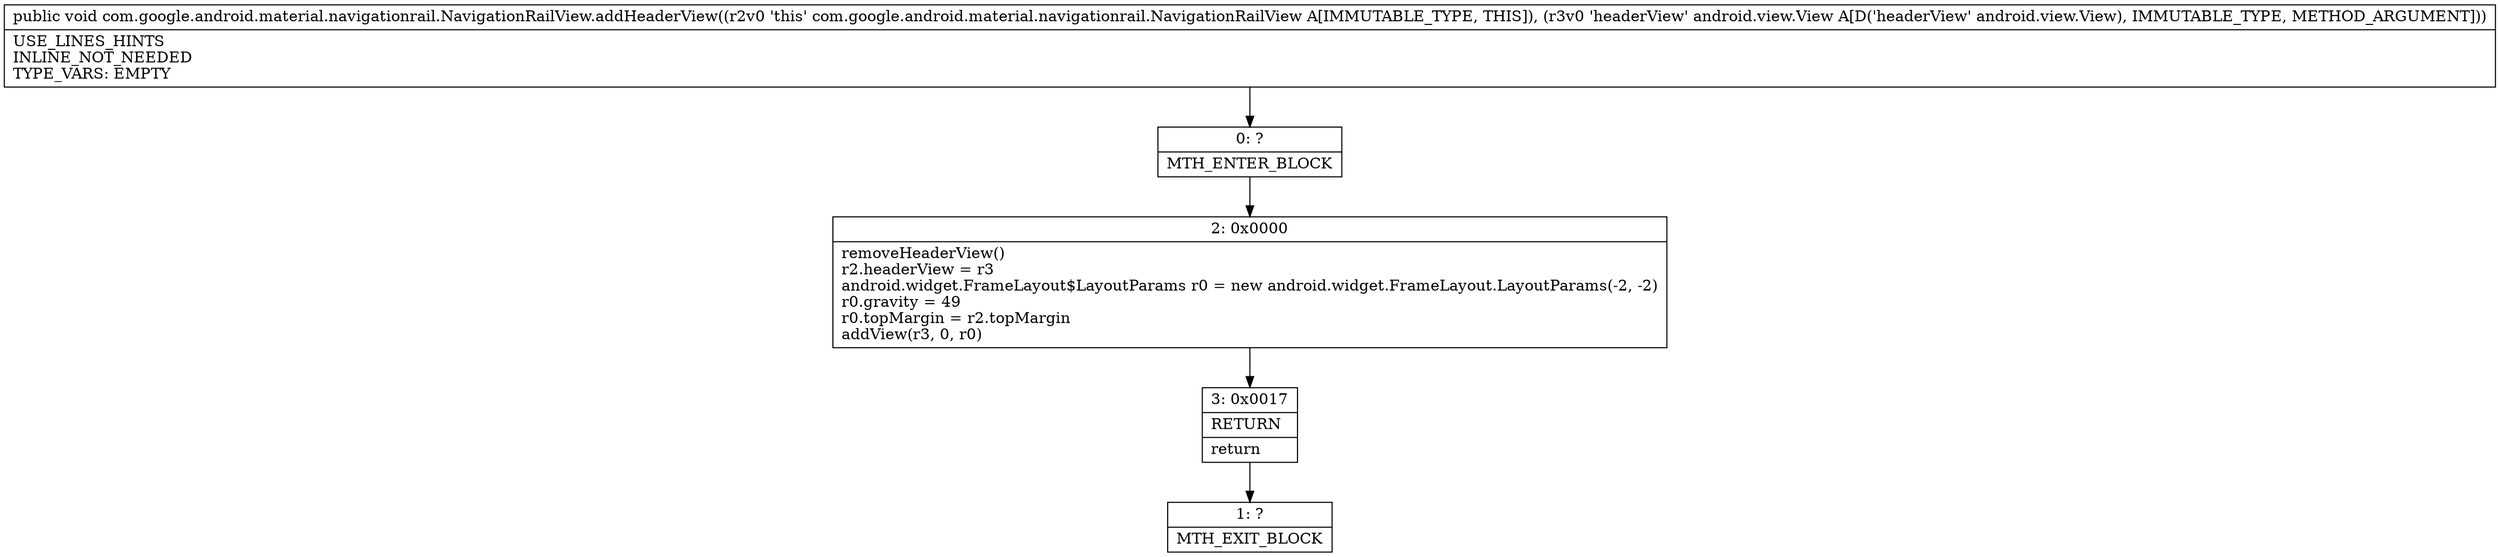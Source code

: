 digraph "CFG forcom.google.android.material.navigationrail.NavigationRailView.addHeaderView(Landroid\/view\/View;)V" {
Node_0 [shape=record,label="{0\:\ ?|MTH_ENTER_BLOCK\l}"];
Node_2 [shape=record,label="{2\:\ 0x0000|removeHeaderView()\lr2.headerView = r3\landroid.widget.FrameLayout$LayoutParams r0 = new android.widget.FrameLayout.LayoutParams(\-2, \-2)\lr0.gravity = 49\lr0.topMargin = r2.topMargin\laddView(r3, 0, r0)\l}"];
Node_3 [shape=record,label="{3\:\ 0x0017|RETURN\l|return\l}"];
Node_1 [shape=record,label="{1\:\ ?|MTH_EXIT_BLOCK\l}"];
MethodNode[shape=record,label="{public void com.google.android.material.navigationrail.NavigationRailView.addHeaderView((r2v0 'this' com.google.android.material.navigationrail.NavigationRailView A[IMMUTABLE_TYPE, THIS]), (r3v0 'headerView' android.view.View A[D('headerView' android.view.View), IMMUTABLE_TYPE, METHOD_ARGUMENT]))  | USE_LINES_HINTS\lINLINE_NOT_NEEDED\lTYPE_VARS: EMPTY\l}"];
MethodNode -> Node_0;Node_0 -> Node_2;
Node_2 -> Node_3;
Node_3 -> Node_1;
}

